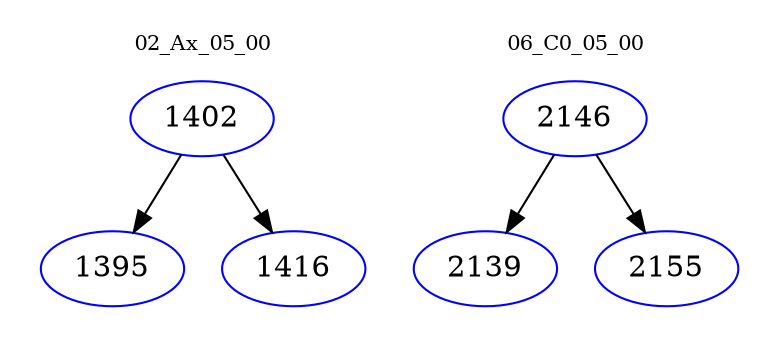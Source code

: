 digraph{
subgraph cluster_0 {
color = white
label = "02_Ax_05_00";
fontsize=10;
T0_1402 [label="1402", color="blue"]
T0_1402 -> T0_1395 [color="black"]
T0_1395 [label="1395", color="blue"]
T0_1402 -> T0_1416 [color="black"]
T0_1416 [label="1416", color="blue"]
}
subgraph cluster_1 {
color = white
label = "06_C0_05_00";
fontsize=10;
T1_2146 [label="2146", color="blue"]
T1_2146 -> T1_2139 [color="black"]
T1_2139 [label="2139", color="blue"]
T1_2146 -> T1_2155 [color="black"]
T1_2155 [label="2155", color="blue"]
}
}
